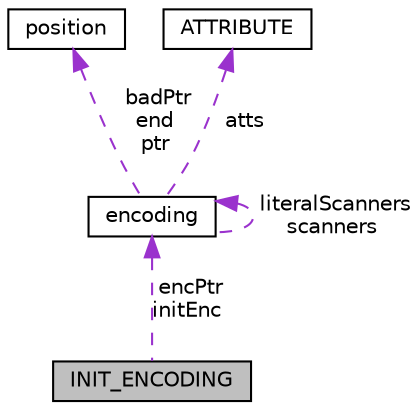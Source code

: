 digraph "INIT_ENCODING"
{
 // LATEX_PDF_SIZE
  edge [fontname="Helvetica",fontsize="10",labelfontname="Helvetica",labelfontsize="10"];
  node [fontname="Helvetica",fontsize="10",shape=record];
  Node1 [label="INIT_ENCODING",height=0.2,width=0.4,color="black", fillcolor="grey75", style="filled", fontcolor="black",tooltip=" "];
  Node2 -> Node1 [dir="back",color="darkorchid3",fontsize="10",style="dashed",label=" encPtr\ninitEnc" ,fontname="Helvetica"];
  Node2 [label="encoding",height=0.2,width=0.4,color="black", fillcolor="white", style="filled",URL="$structencoding.html",tooltip=" "];
  Node3 -> Node2 [dir="back",color="darkorchid3",fontsize="10",style="dashed",label=" badPtr\nend\nptr" ,fontname="Helvetica"];
  Node3 [label="position",height=0.2,width=0.4,color="black", fillcolor="white", style="filled",URL="$structposition.html",tooltip=" "];
  Node4 -> Node2 [dir="back",color="darkorchid3",fontsize="10",style="dashed",label=" atts" ,fontname="Helvetica"];
  Node4 [label="ATTRIBUTE",height=0.2,width=0.4,color="black", fillcolor="white", style="filled",URL="$structATTRIBUTE.html",tooltip=" "];
  Node2 -> Node2 [dir="back",color="darkorchid3",fontsize="10",style="dashed",label=" literalScanners\nscanners" ,fontname="Helvetica"];
}
